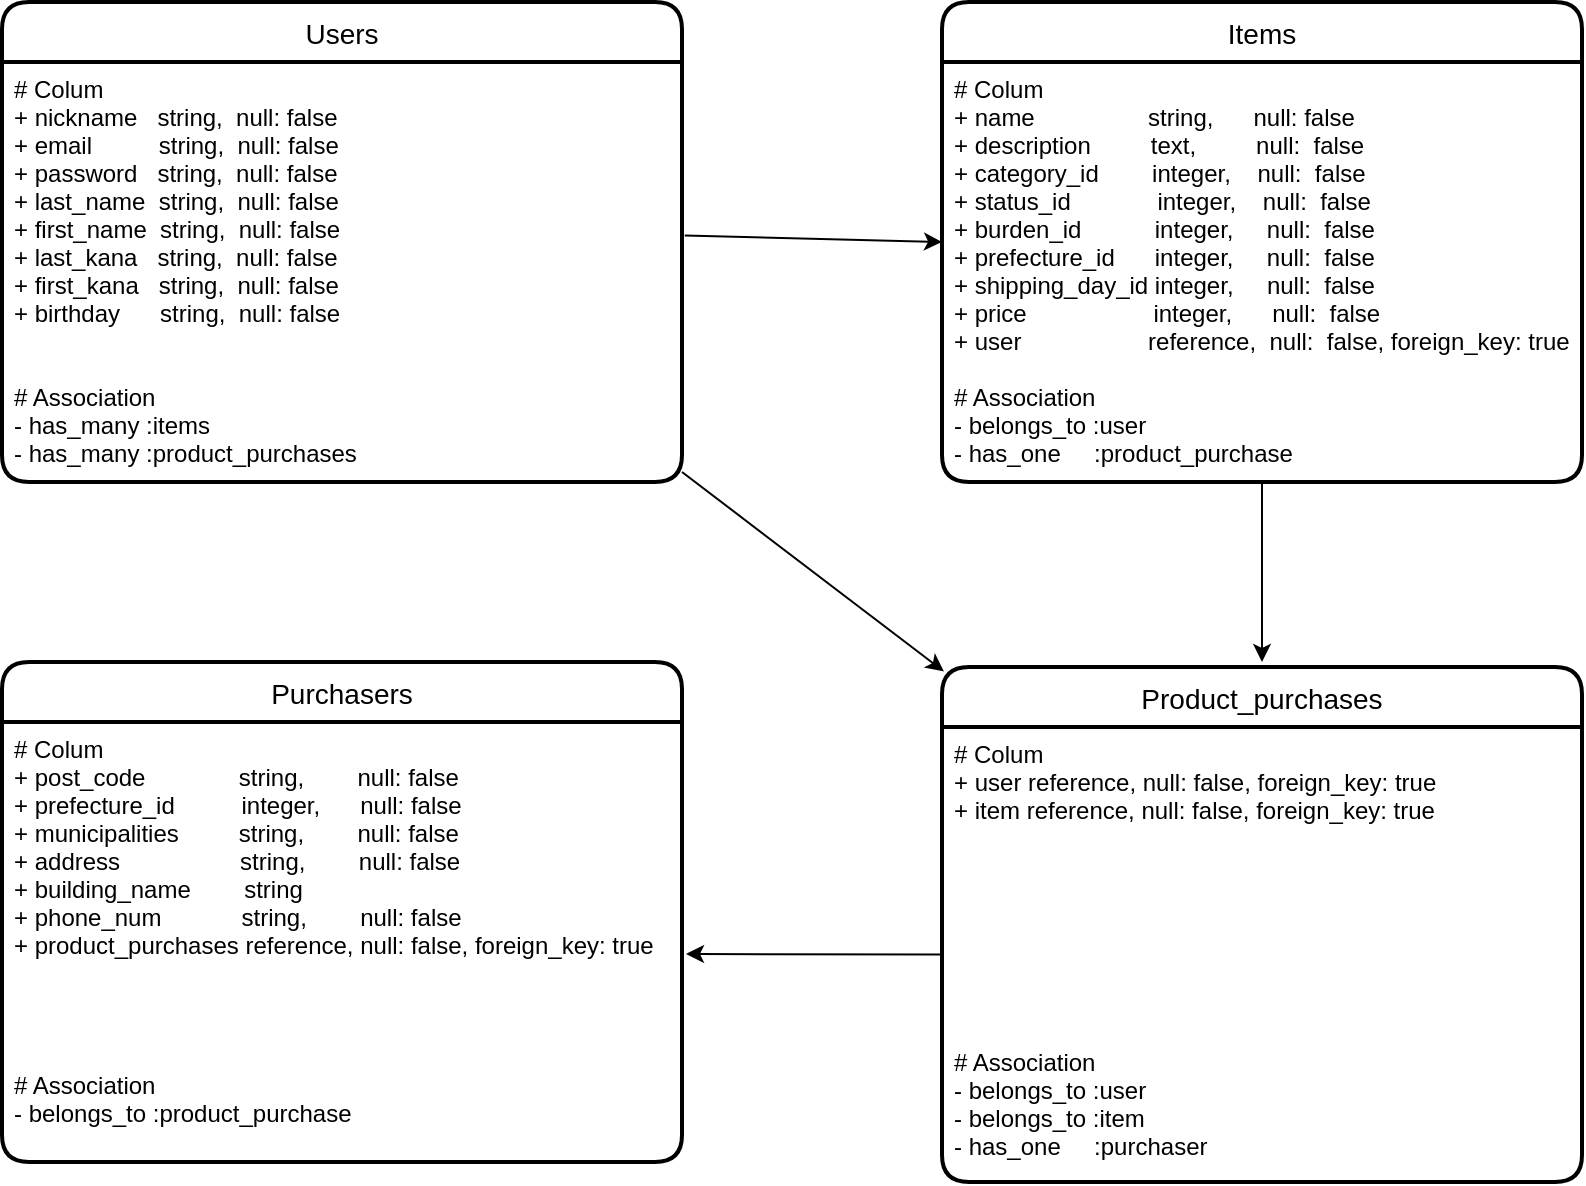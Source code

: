<mxfile>
    <diagram id="pg9WROKZoqQo3NpaRyr3" name="ページ1">
        <mxGraphModel dx="987" dy="716" grid="1" gridSize="10" guides="1" tooltips="1" connect="1" arrows="1" fold="1" page="1" pageScale="1" pageWidth="827" pageHeight="1169" math="0" shadow="0">
            <root>
                <mxCell id="0"/>
                <mxCell id="1" parent="0"/>
                <mxCell id="18" value="Items" style="swimlane;childLayout=stackLayout;horizontal=1;startSize=30;horizontalStack=0;rounded=1;fontSize=14;fontStyle=0;strokeWidth=2;resizeParent=0;resizeLast=1;shadow=0;dashed=0;align=center;" parent="1" vertex="1">
                    <mxGeometry x="510" y="40" width="320" height="240" as="geometry"/>
                </mxCell>
                <mxCell id="19" value="# Colum&#10;+ name                 string,      null: false&#10;+ description         text,         null:  false&#10;+ category_id        integer,    null:  false&#10;+ status_id             integer,    null:  false&#10;+ burden_id           integer,     null:  false&#10;+ prefecture_id      integer,     null:  false &#10;+ shipping_day_id integer,     null:  false&#10;+ price                   integer,      null:  false &#10;+ user                   reference,  null:  false, foreign_key: true&#10;&#10;# Association&#10;- belongs_to :user&#10;- has_one     :product_purchase" style="align=left;strokeColor=none;fillColor=none;spacingLeft=4;fontSize=12;verticalAlign=top;resizable=0;rotatable=0;part=1;" parent="18" vertex="1">
                    <mxGeometry y="30" width="320" height="210" as="geometry"/>
                </mxCell>
                <mxCell id="20" value="Purchasers" style="swimlane;childLayout=stackLayout;horizontal=1;startSize=30;horizontalStack=0;rounded=1;fontSize=14;fontStyle=0;strokeWidth=2;resizeParent=0;resizeLast=1;shadow=0;dashed=0;align=center;" parent="1" vertex="1">
                    <mxGeometry x="40" y="370" width="340" height="250" as="geometry"/>
                </mxCell>
                <mxCell id="21" value="# Colum&#10;+ post_code              string,        null: false&#10;+ prefecture_id          integer,      null: false&#10;+ municipalities         string,        null: false&#10;+ address                  string,        null: false &#10;+ building_name        string&#10;+ phone_num            string,        null: false&#10;+ product_purchases reference, null: false, foreign_key: true&#10;&#10;&#10;&#10;&#10;# Association&#10;- belongs_to :product_purchase" style="align=left;strokeColor=none;fillColor=none;spacingLeft=4;fontSize=12;verticalAlign=top;resizable=0;rotatable=0;part=1;" parent="20" vertex="1">
                    <mxGeometry y="30" width="340" height="220" as="geometry"/>
                </mxCell>
                <mxCell id="22" style="edgeStyle=none;html=1;entryX=0;entryY=0.5;entryDx=0;entryDy=0;exitX=1.004;exitY=0.413;exitDx=0;exitDy=0;exitPerimeter=0;" parent="1" edge="1" source="42">
                    <mxGeometry relative="1" as="geometry">
                        <mxPoint x="368" y="160" as="sourcePoint"/>
                        <mxPoint x="510" y="160" as="targetPoint"/>
                    </mxGeometry>
                </mxCell>
                <mxCell id="31" value="Product_purchases" style="swimlane;childLayout=stackLayout;horizontal=1;startSize=30;horizontalStack=0;rounded=1;fontSize=14;fontStyle=0;strokeWidth=2;resizeParent=0;resizeLast=1;shadow=0;dashed=0;align=center;" vertex="1" parent="1">
                    <mxGeometry x="510" y="372.5" width="320" height="257.5" as="geometry"/>
                </mxCell>
                <mxCell id="32" value="# Colum&#10;+ user reference, null: false, foreign_key: true&#10;+ item reference, null: false, foreign_key: true&#10;&#10;&#10;&#10;&#10;&#10;&#10;&#10;&#10;# Association&#10;- belongs_to :user&#10;- belongs_to :item&#10;- has_one     :purchaser" style="align=left;strokeColor=none;fillColor=none;spacingLeft=4;fontSize=12;verticalAlign=top;resizable=0;rotatable=0;part=1;" vertex="1" parent="31">
                    <mxGeometry y="30" width="320" height="227.5" as="geometry"/>
                </mxCell>
                <mxCell id="41" value="Users" style="swimlane;childLayout=stackLayout;horizontal=1;startSize=30;horizontalStack=0;rounded=1;fontSize=14;fontStyle=0;strokeWidth=2;resizeParent=0;resizeLast=1;shadow=0;dashed=0;align=center;" vertex="1" parent="1">
                    <mxGeometry x="40" y="40" width="340" height="240" as="geometry"/>
                </mxCell>
                <mxCell id="42" value="# Colum&#10;+ nickname   string,  null: false&#10;+ email          string,  null: false&#10;+ password   string,  null: false&#10;+ last_name  string,  null: false&#10;+ first_name  string,  null: false&#10;+ last_kana   string,  null: false&#10;+ first_kana   string,  null: false&#10;+ birthday      string,  null: false&#10;&#10;&#10;# Association&#10;- has_many :items&#10;- has_many :product_purchases" style="align=left;strokeColor=none;fillColor=none;spacingLeft=4;fontSize=12;verticalAlign=top;resizable=0;rotatable=0;part=1;" vertex="1" parent="41">
                    <mxGeometry y="30" width="340" height="210" as="geometry"/>
                </mxCell>
                <mxCell id="48" style="edgeStyle=none;html=1;entryX=0.003;entryY=0.028;entryDx=0;entryDy=0;entryPerimeter=0;" edge="1" parent="1">
                    <mxGeometry relative="1" as="geometry">
                        <mxPoint x="380" y="275" as="sourcePoint"/>
                        <mxPoint x="510.96" y="374.71" as="targetPoint"/>
                    </mxGeometry>
                </mxCell>
                <mxCell id="49" style="edgeStyle=none;html=1;exitX=0.5;exitY=1;exitDx=0;exitDy=0;" edge="1" parent="1" source="19">
                    <mxGeometry relative="1" as="geometry">
                        <mxPoint x="670" y="370" as="targetPoint"/>
                    </mxGeometry>
                </mxCell>
                <mxCell id="51" style="edgeStyle=none;html=1;exitX=0;exitY=0.5;exitDx=0;exitDy=0;" edge="1" parent="1" source="32">
                    <mxGeometry relative="1" as="geometry">
                        <mxPoint x="502" y="516.25" as="sourcePoint"/>
                        <mxPoint x="382" y="516" as="targetPoint"/>
                    </mxGeometry>
                </mxCell>
            </root>
        </mxGraphModel>
    </diagram>
</mxfile>